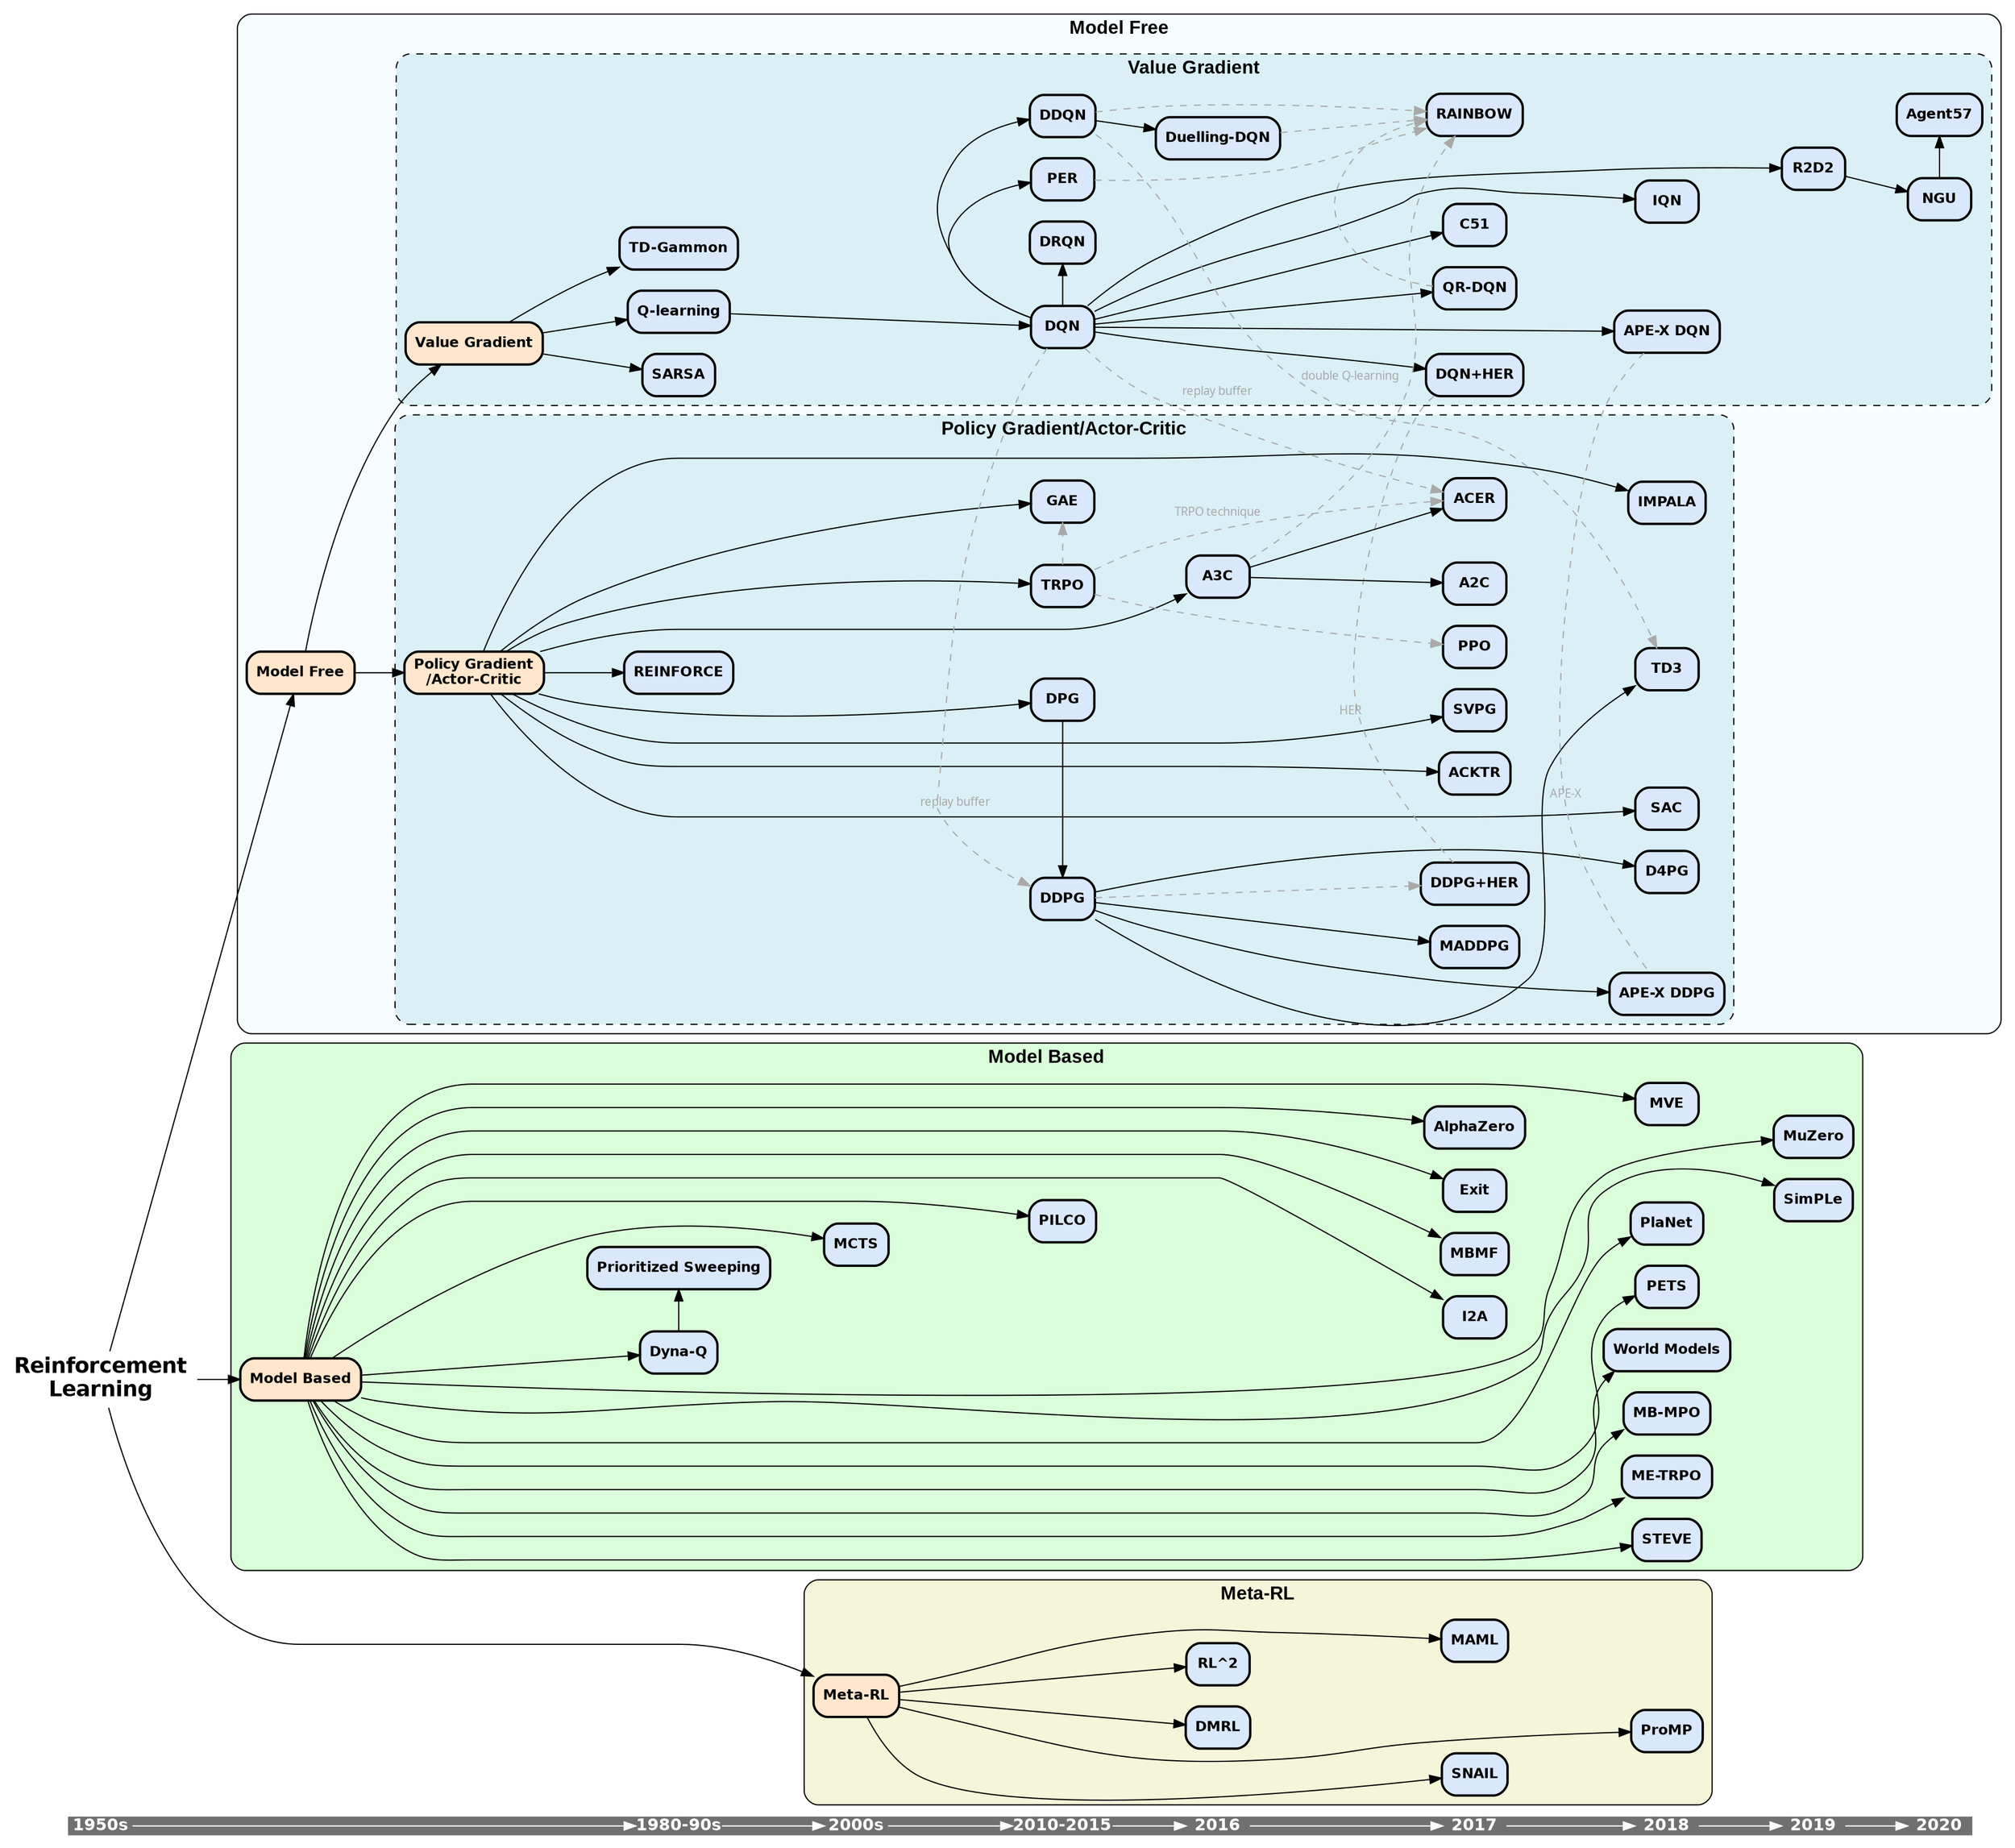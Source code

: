 digraph {
	compound=true
	rankdir=LR
	newrank=true
	subgraph clusterTimeline {
		shape=box
		style="bold,filled"
		fillcolor="#707070"
		color="#707070"
		margin=0
		pad=0
		"1950s" [fontcolor=white fontname="helvetica-bold" fontsize=14 group=timeline height=0.2 margin=0 pad=0 shape=plaintext]
		"1980-90s" [fontcolor=white fontname="helvetica-bold" fontsize=14 group=timeline height=0.2 margin=0 pad=0 shape=plaintext]
		"2000s" [fontcolor=white fontname="helvetica-bold" fontsize=14 group=timeline height=0.2 margin=0 pad=0 shape=plaintext]
		"2010-2015" [fontcolor=white fontname="helvetica-bold" fontsize=14 group=timeline height=0.2 margin=0 pad=0 shape=plaintext]
		2016 [fontcolor=white fontname="helvetica-bold" fontsize=14 group=timeline height=0.2 margin=0 pad=0 shape=plaintext]
		2017 [fontcolor=white fontname="helvetica-bold" fontsize=14 group=timeline height=0.2 margin=0 pad=0 shape=plaintext]
		2018 [fontcolor=white fontname="helvetica-bold" fontsize=14 group=timeline height=0.2 margin=0 pad=0 shape=plaintext]
		2019 [fontcolor=white fontname="helvetica-bold" fontsize=14 group=timeline height=0.2 margin=0 pad=0 shape=plaintext]
		2020 [fontcolor=white fontname="helvetica-bold" fontsize=14 group=timeline height=0.2 margin=0 pad=0 shape=plaintext]
		"1950s" -> "1980-90s" [color=white]
		"1980-90s" -> "2000s" [color=white]
		"2000s" -> "2010-2015" [color=white]
		"2010-2015" -> 2016 [color=white]
		2016 -> 2017 [color=white]
		2017 -> 2018 [color=white]
		2018 -> 2019 [color=white]
		2019 -> 2020 [color=white]
	}
	"Reinforcement\nLearning" [label="Reinforcement\nLearning" URL="https://github.com/bennylp/RL-Taxonomy#ReinforcementLearning" fillcolor="#dae8fc" fontname="helvetica-bold" fontsize=18 shape=plaintext style="" tooltip="Reinforcement learning (RL) is an area of machine learning concerned with how
software agents ought to take actions in an environment in order to maximize
the notion of cumulative reward [from Wikipedia]

"]
	"Model Free" -> "Value Gradient" [fontcolor=black fontname="sans-serif" fontsize=10]
	"Model Free" -> "Policy Gradient\n/Actor-Critic" [fontcolor=black fontname="sans-serif" fontsize=10]
	DQN -> DDPG [label="replay buffer" color=darkgray constraint=false fontcolor=darkgray fontname="sans-serif" fontsize=10 style=dashed]
	DQN -> ACER [label="replay buffer" color=darkgray fontcolor=darkgray fontname="sans-serif" fontsize=10 style=dashed]
	DDQN -> TD3 [label="double Q-learning" color=darkgray fontcolor=darkgray fontname="sans-serif" fontsize=10 style=dashed]
	"DQN+HER" -> "DDPG+HER" [label=HER arrowhead=none color=darkgray constraint=false fontcolor=darkgray fontname="sans-serif" fontsize=10 style=dashed]
	"APE-X DQN" -> "APE-X DDPG" [label="APE-X" arrowhead=none color=darkgray constraint=false fontcolor=darkgray fontname="sans-serif" fontsize=10 style=dashed]
	A3C -> RAINBOW [color=darkgray constraing=false fontcolor=darkgray fontname="sans-serif" fontsize=10 style=dashed]
	subgraph "clusterModel Free" {
		label="Model Free"
		color=black
		fontname="arial black"
		fontsize=16
		fillcolor="#f7fdff" style="rounded,filled"
		"Model Free" [label="Model Free" URL="https://github.com/bennylp/RL-Taxonomy#ModelFree" fillcolor="#ffe6cc" fontname="helvetica-bold" fontsize=12 shape=box style="rounded,bold,filled" tooltip="In model free reinforcement learning, the agent directly tries to predict the
value/policy without having or trying to model the environment

" weight=10]
		subgraph "clusterValue Gradient" {
			label="Value Gradient"
			color=black
			fontname="arial black"
			fontsize=16
			fillcolor="#daf0f6" style="rounded,dashed,filled"
			"Value Gradient" [label="Value Gradient" URL="https://github.com/bennylp/RL-Taxonomy#ValueGradient" fillcolor="#ffe6cc" fontname="helvetica-bold" fontsize=12 shape=box style="rounded,bold,filled" tooltip="The algorithm is learning the value function of each state or state-action.
The policy is implicit, usually by just selecting the best value

"]
			"Value Gradient" -> SARSA [fontcolor=black fontname="sans-serif" fontsize=10 style=solid]
			"Value Gradient" -> "Q-learning" [fontcolor=black fontname="sans-serif" fontsize=10 style=solid]
			"Value Gradient" -> "TD-Gammon" [fontcolor=black fontname="sans-serif" fontsize=10 style=solid]
			SARSA [label=SARSA URL="https://github.com/bennylp/RL-Taxonomy#SARSA" fillcolor="#dae8fc" fontname="helvetica-bold" fontsize=12 shape=box style="rounded,bold,filled" tooltip="SARSA (State-Action-Reward-State-Action) is an on-policy TD control method

(1994)"]
			"Q-learning" [label="Q-learning" URL="https://github.com/bennylp/RL-Taxonomy#Qlearning" fillcolor="#dae8fc" fontname="helvetica-bold" fontsize=12 shape=box style="rounded,bold,filled" tooltip="Q-learning an off-policy TD control method. Unlike SARSA, it doesn't follow
the policy to find the next action but rather chooses most optimal action in a
greedy fashion

(1989)"]
			"Q-learning" -> DQN [fontcolor=black fontname="sans-serif" fontsize=10]
			"TD-Gammon" [label="TD-Gammon" URL="https://github.com/bennylp/RL-Taxonomy#TDGammon" fillcolor="#dae8fc" fontname="helvetica-bold" fontsize=12 shape=box style="rounded,bold,filled" tooltip="TD-Gammon is a model-free reinforcement learning algorithm similar to
Q-learning, and uses a multi-layer perceptron with one hidden layer as the
value function approximator. It learns the game entirely by playing against
itself and achieves superhuman level of play.

(1995)"]
			DQN [label=DQN URL="https://github.com/bennylp/RL-Taxonomy#DQN" fillcolor="#dae8fc" fontname="helvetica-bold" fontsize=12 shape=box style="rounded,bold,filled" tooltip="Deep Q Network (DQN) is Q-Learning with deep neural network as state-action
value estimator and uses a replay buffer to sample experiences from previous
trajectories to make learning more stable.

(2013)"]
			DQN -> DRQN [fontcolor=black fontname="sans-serif" fontsize=10]
			DQN -> DDQN [fontcolor=black fontname="sans-serif" fontsize=10]
			DQN -> PER [fontcolor=black fontname="sans-serif" fontsize=10]
			DQN -> "QR-DQN" [fontcolor=black fontname="sans-serif" fontsize=10]
			DQN -> C51 [fontcolor=black fontname="sans-serif" fontsize=10]
			DQN -> "DQN+HER" [fontcolor=black fontname="sans-serif" fontsize=10]
			DQN -> IQN [fontcolor=black fontname="sans-serif" fontsize=10]
			DQN -> "APE-X DQN" [fontcolor=black fontname="sans-serif" fontsize=10]
			DQN -> R2D2 [fontcolor=black fontname="sans-serif" fontsize=10]
			DRQN [label=DRQN URL="https://github.com/bennylp/RL-Taxonomy#DRQN" fillcolor="#dae8fc" fontname="helvetica-bold" fontsize=12 shape=box style="rounded,bold,filled" tooltip="Deep Recurrent Q-Learning. Adding recurrency to a Deep Q-Network (DQN) by
replacing the first post-convolutional fully-connected layer with a recurrent
LSTM

(2015)"]
			DDQN [label=DDQN URL="https://github.com/bennylp/RL-Taxonomy#DDQN" fillcolor="#dae8fc" fontname="helvetica-bold" fontsize=12 shape=box style="rounded,bold,filled" tooltip="Double DQN adds another neural network, making separate network for policy and
target. The target network is only updated after certain number of
steps/episodes. This makes the learning more stable.

(2015)"]
			DDQN -> "Duelling-DQN" [fontcolor=black fontname="sans-serif" fontsize=10]
			DDQN -> RAINBOW [color=darkgray fontcolor=darkgray fontname="sans-serif" fontsize=10 style=dashed]
			PER [label=PER URL="https://github.com/bennylp/RL-Taxonomy#PER" fillcolor="#dae8fc" fontname="helvetica-bold" fontsize=12 shape=box style="rounded,bold,filled" tooltip="Prioritized Experience Replay (PER) improves data efficiency by replaying
transitions from which there is more to learn more often

(2015)"]
			PER -> RAINBOW [color=darkgray fontcolor=darkgray fontname="sans-serif" fontsize=10 style=dashed]
			"Duelling-DQN" [label="Duelling-DQN" URL="https://github.com/bennylp/RL-Taxonomy#DuellingDQN" fillcolor="#dae8fc" fontname="helvetica-bold" fontsize=12 shape=box style="rounded,bold,filled" tooltip="Duelling DQN represents two separate estimators: one for the state value
function and one for the state-dependent action advantage function. The main
benefit of this factoring is to generalize learning across actions without
imposing any change to the underlying reinforcement learning algorithm.

(2016)"]
			"Duelling-DQN" -> RAINBOW [color=darkgray fontcolor=darkgray fontname="sans-serif" fontsize=10 style=dashed]
			"QR-DQN" [label="QR-DQN" URL="https://github.com/bennylp/RL-Taxonomy#QRDQN" fillcolor="#dae8fc" fontname="helvetica-bold" fontsize=12 shape=box style="rounded,bold,filled" tooltip="Distributional Reinforcement Learning with Quantile Regression (QR-DQN). In
QR-DQN, distribution of values values are used for each state-action pair
instead of a single mean value

(2017)"]
			"QR-DQN" -> RAINBOW [color=darkgray fontcolor=darkgray fontname="sans-serif" fontsize=10 style=dashed]
			C51 [label=C51 URL="https://github.com/bennylp/RL-Taxonomy#C51" fillcolor="#dae8fc" fontname="helvetica-bold" fontsize=12 shape=box style="rounded,bold,filled" tooltip="C51 Algorithm. The core idea of Distributional Bellman is to ask the following
questions. If we can model the Distribution of the total future rewards, why
restrict ourselves to the expected value (i.e. Q function)? There are several
benefits to learning an approximate distribution rather than its approximate
expectation. [source: flyyufelix's blog]

(2017)"]
			RAINBOW [label=RAINBOW URL="https://github.com/bennylp/RL-Taxonomy#RAINBOW" fillcolor="#dae8fc" fontname="helvetica-bold" fontsize=12 shape=box style="rounded,bold,filled" tooltip="Combines six DQN extensions, namely Double Q-Learning, prioritized replay,
dueling networks, multi-step learning, distributional DQN, and noisy DQN into
single model to achieve state of the art performance

(2017)"]
			"DQN+HER" [label="DQN+HER" URL="https://github.com/bennylp/RL-Taxonomy#DQNHER" fillcolor="#dae8fc" fontname="helvetica-bold" fontsize=12 shape=box style="rounded,bold,filled" tooltip="DQN with Hindsight Experience Replay (HER)

(2017)"]
			IQN [label=IQN URL="https://github.com/bennylp/RL-Taxonomy#IQN" fillcolor="#dae8fc" fontname="helvetica-bold" fontsize=12 shape=box style="rounded,bold,filled" tooltip="Implicit Quantile Networks (IQN). From the abstract: In this work, we build on
recent advances in distributional reinforcement learning to give a generally
applicable, flexible, and state-of-the-art distributional variant of DQN. We
achieve this by using quantile regression to approximate the full quantile
function for the state-action return distribution. By reparameterizing a
distribution over the sample space, this yields an implicitly defined return
distribution and gives rise to a large class of risk-sensitive policies. We
demonstrate improved performance on the 57 Atari 2600 games in the ALE, and
use our algorithm's implicitly defined distributions to study the effects of
risk-sensitive policies in Atari games.

(2018)"]
			"APE-X DQN" [label="APE-X DQN" URL="https://github.com/bennylp/RL-Taxonomy#APEXDQN" fillcolor="#dae8fc" fontname="helvetica-bold" fontsize=12 shape=box style="rounded,bold,filled" tooltip="DQN with Distributed Prioritized Experience Replay

(2018)"]
			R2D2 [label=R2D2 URL="https://github.com/bennylp/RL-Taxonomy#R2D2" fillcolor="#dae8fc" fontname="helvetica-bold" fontsize=12 shape=box style="rounded,bold,filled" tooltip="Recurrent Replay Distributed DQN (R2D2). (from the abstract) Building on the
recent successes of distributed training of RL agents, in this paper we
investigate the training of RNN-based RL agents from distributed prioritized
experience replay. We study the effects of parameter lag resulting in
representational drift and recurrent state staleness and empirically derive an
improved training strategy. Using a single network architecture and fixed set
of hyper-parameters, the resulting agent, Recurrent Replay Distributed DQN,
quadruples the previous state of the art on Atari-57, and matches the state of
the art on DMLab-30. It is the first agent to exceed human-level performance
in 52 of the 57 Atari games.

(2019)"]
			R2D2 -> NGU [fontcolor=black fontname="sans-serif" fontsize=10]
			NGU [label=NGU URL="https://github.com/bennylp/RL-Taxonomy#NGU" fillcolor="#dae8fc" fontname="helvetica-bold" fontsize=12 shape=box style="rounded,bold,filled" tooltip="Never Give Up (NGU). (from the abstract) We propose a reinforcement learning
agent to solve hard exploration games by learning a range of directed
exploratory policies. We construct an episodic memory-based intrinsic reward
using k-nearest neighbors over the agent's recent experience to train the
directed exploratory policies, thereby encouraging the agent to repeatedly
revisit all states in its environment. A self-supervised inverse dynamics
model is used to train the embeddings of the nearest neighbour lookup, biasing
the novelty signal towards what the agent can control. We employ the framework
of Universal Value Function Approximators (UVFA) to simultaneously learn many
directed exploration policies with the same neural network, with different
trade-offs between exploration and exploitation. By using the same neural
network for different degrees of exploration/exploitation, transfer is
demonstrated from predominantly exploratory policies yielding effective
exploitative policies. The proposed method can be incorporated to run with
modern distributed RL agents that collect large amounts of experience from
many actors running in parallel on separate environment instances. Our method
doubles the performance of the base agent in all hard exploration in the
Atari-57 suite while maintaining a very high score across the remaining games,
obtaining a median human normalised score of 1344.0%. Notably, the proposed
method is the first algorithm to achieve non-zero rewards (with a mean score
of 8,400) in the game of Pitfall! without using demonstrations or hand-crafted
features.

(2020)"]
			NGU -> Agent57 [fontcolor=black fontname="sans-serif" fontsize=10]
			Agent57 [label=Agent57 URL="https://github.com/bennylp/RL-Taxonomy#Agent57" fillcolor="#dae8fc" fontname="helvetica-bold" fontsize=12 shape=box style="rounded,bold,filled" tooltip="(from the abstract) Atari games have been a long-standing benchmark in the
reinforcement learning (RL) community for the past decade. This benchmark was
proposed to test general competency of RL algorithms. Previous work has
achieved good average performance by doing outstandingly well on many games of
the set, but very poorly in several of the most challenging games. We propose
Agent57, the first deep RL agent that outperforms the standard human benchmark
on all 57 Atari games. To achieve this result, we train a neural network which
parameterizes a family of policies ranging from very exploratory to purely
exploitative. We propose an adaptive mechanism to choose which policy to
prioritize throughout the training process. Additionally, we utilize a novel
parameterization of the architecture that allows for more consistent and
stable learning.

(2020)"]
		}
		subgraph "clusterPolicy Gradient/Actor-Critic" {
			label="Policy Gradient/Actor-Critic"
			color=black
			fontname="arial black"
			fontsize=16
			fillcolor="#daf0f6" style="rounded,dashed,filled"
			"Policy Gradient\n/Actor-Critic" [label="Policy Gradient\n/Actor-Critic" URL="https://github.com/bennylp/RL-Taxonomy#PolicyGradientActorCritic" fillcolor="#ffe6cc" fontname="helvetica-bold" fontsize=12 shape=box style="rounded,bold,filled" tooltip="The algorithm works directly to optimize the policy, with or without value
function. If the value function is learned in addition to the policy, we would
get Actor-Critic algorithm. Most policy gradient algorithms are Actor-Critic.
The Critic updates value function parameters w and depending on the algorithm
it could be action-value Q(a|s;w) or state-value V(s;w). The Actor updates
policy parameters θ, in the direction suggested by the critic, π(a|s;θ). [from
Lilian Weng' blog]

"]
			"Policy Gradient\n/Actor-Critic" -> REINFORCE [fontcolor=black fontname="sans-serif" fontsize=10 style=solid]
			"Policy Gradient\n/Actor-Critic" -> DPG [fontcolor=black fontname="sans-serif" fontsize=10 style=solid]
			"Policy Gradient\n/Actor-Critic" -> TRPO [fontcolor=black fontname="sans-serif" fontsize=10 style=solid]
			"Policy Gradient\n/Actor-Critic" -> GAE [fontcolor=black fontname="sans-serif" fontsize=10 style=solid]
			"Policy Gradient\n/Actor-Critic" -> A3C [fontcolor=black fontname="sans-serif" fontsize=10 style=solid]
			"Policy Gradient\n/Actor-Critic" -> ACKTR [fontcolor=black fontname="sans-serif" fontsize=10 style=solid]
			"Policy Gradient\n/Actor-Critic" -> SVPG [fontcolor=black fontname="sans-serif" fontsize=10 style=solid]
			"Policy Gradient\n/Actor-Critic" -> SAC [fontcolor=black fontname="sans-serif" fontsize=10 style=solid]
			"Policy Gradient\n/Actor-Critic" -> IMPALA [fontcolor=black fontname="sans-serif" fontsize=10 style=solid]
			REINFORCE [label=REINFORCE URL="https://github.com/bennylp/RL-Taxonomy#REINFORCE" fillcolor="#dae8fc" fontname="helvetica-bold" fontsize=12 shape=box style="rounded,bold,filled" tooltip="REINFORCE (Monte-Carlo policy gradient) is a pure policy gradient algorithm
that works without a value function. The agent collects a trajectory of one
episode using its current policy, and uses the returns to update the policy
parameter

(1992)"]
			DPG [label=DPG URL="https://github.com/bennylp/RL-Taxonomy#DPG" fillcolor="#dae8fc" fontname="helvetica-bold" fontsize=12 shape=box style="rounded,bold,filled" tooltip="Deterministic Policy Gradient. Abstract: In this paper we consider
deterministic policy gradient algorithms for reinforcement learning with
continuous actions. The deterministic policy gradient has a particularly
appealing form: it is the expected gradient of the action-value function. This
simple form means that the deterministic policy gradient can be estimated much
more efficiently than the usual stochastic policy gradient. To ensure adequate
exploration, we introduce an off-policy actor-critic algorithm that learns a
deterministic target policy from an exploratory behaviour policy. We
demonstrate that deterministic policy gradient algorithms can significantly
outperform their stochastic counterparts in high-dimensional action spaces.

(2014)"]
			DPG -> DDPG [fontcolor=black fontname="sans-serif" fontsize=10]
			DDPG [label=DDPG URL="https://github.com/bennylp/RL-Taxonomy#DDPG" fillcolor="#dae8fc" fontname="helvetica-bold" fontsize=12 shape=box style="rounded,bold,filled" tooltip="Deep Deterministic Policy Gradient (DDPG).

(2015)"]
			DDPG -> "DDPG+HER" [color=darkgray fontcolor=darkgray fontname="sans-serif" fontsize=10 style=dashed]
			DDPG -> MADDPG [fontcolor=black fontname="sans-serif" fontsize=10]
			DDPG -> D4PG [fontcolor=black fontname="sans-serif" fontsize=10]
			DDPG -> "APE-X DDPG" [fontcolor=black fontname="sans-serif" fontsize=10]
			DDPG -> TD3 [fontcolor=black fontname="sans-serif" fontsize=10]
			TRPO [label=TRPO URL="https://github.com/bennylp/RL-Taxonomy#TRPO" fillcolor="#dae8fc" fontname="helvetica-bold" fontsize=12 shape=box style="rounded,bold,filled" tooltip="Trust Region Policy Optimization (TRPO) improves training stability by
enforcing a KL divergence constraint to avoid parameter updates that change
the policy too much at one step.

(2015)"]
			TRPO -> GAE [color=darkgray fontcolor=darkgray fontname="sans-serif" fontsize=10 style=dashed]
			TRPO -> ACER [label="TRPO technique" color=darkgray fontcolor=darkgray fontname="sans-serif" fontsize=10 style=dashed]
			TRPO -> PPO [color=darkgray fontcolor=darkgray fontname="sans-serif" fontsize=10 style=dashed]
			GAE [label=GAE URL="https://github.com/bennylp/RL-Taxonomy#GAE" fillcolor="#dae8fc" fontname="helvetica-bold" fontsize=12 shape=box style="rounded,bold,filled" tooltip="Generalized Advantage Estimation

(2015)"]
			A3C [label=A3C URL="https://github.com/bennylp/RL-Taxonomy#A3C" fillcolor="#dae8fc" fontname="helvetica-bold" fontsize=12 shape=box style="rounded,bold,filled" tooltip="Asynchronous Advantage Actor-Critic (A3C) is a classic policy gradient method
with the special focus on parallel training. In A3C, the critics learn the
state-value function, V(s;w), while multiple actors are trained in parallel
and get synced with global parameters from time to time. Hence, A3C is good
for parallel training by default, i.e. on one machine with multi-core CPU.
[from Lilian Weng' blog]

(2016)"]
			A3C -> A2C [fontcolor=black fontname="sans-serif" fontsize=10]
			A3C -> ACER [fontcolor=black fontname="sans-serif" fontsize=10]
			"DDPG+HER" [label="DDPG+HER" URL="https://github.com/bennylp/RL-Taxonomy#DDPGHER" fillcolor="#dae8fc" fontname="helvetica-bold" fontsize=12 shape=box style="rounded,bold,filled" tooltip="Hindsight Experience Replay (HER)

(2017)"]
			MADDPG [label=MADDPG URL="https://github.com/bennylp/RL-Taxonomy#MADDPG" fillcolor="#dae8fc" fontname="helvetica-bold" fontsize=12 shape=box style="rounded,bold,filled" tooltip="Multi-agent DDPG (MADDPG) extends DDPG to an environment where multiple agents
are coordinating to complete tasks with only local information. In the
viewpoint of one agent, the environment is non-stationary as policies of other
agents are quickly upgraded and remain unknown. MADDPG is an actor-critic
model redesigned particularly for handling such a changing environment and
interactions between agents (from Lilian Weng's blog)

(2017)"]
			A2C [label=A2C URL="https://github.com/bennylp/RL-Taxonomy#A2C" fillcolor="#dae8fc" fontname="helvetica-bold" fontsize=12 shape=box style="rounded,bold,filled" tooltip="A2C is a synchronous, deterministic variant of Asynchronous Advantage Actor
Critic (A3C). It uses multiple workers to avoid the use of a replay buffer.

(2017)"]
			A2C -> ACER [fontcolor=black fontname="sans-serif" fontsize=10 style=invis]
			A2C -> ACKTR [fontcolor=black fontname="sans-serif" fontsize=10 style=invis]
			A2C -> SVPG [fontcolor=black fontname="sans-serif" fontsize=10 style=invis]
			A2C -> IMPALA [fontcolor=black fontname="sans-serif" fontsize=10 style=invis]
			ACER [label=ACER URL="https://github.com/bennylp/RL-Taxonomy#ACER" fillcolor="#dae8fc" fontname="helvetica-bold" fontsize=12 shape=box style="rounded,bold,filled" tooltip="Actor-Critic with Experience Replay (ACER) combines several ideas of previous
algorithms: it uses multiple workers (as A2C), implements a replay buffer (as
in DQN), uses Retrace for Q-value estimation, importance sampling and a trust
region. ACER is A3C's off-policy counterpart. ACER proposes several designs to
overcome the major obstacle to making A3C off policy, that is how to control
the stability of the off-policy estimator. (source: Lilian Weng's blog)

(2017)"]
			ACKTR [label=ACKTR URL="https://github.com/bennylp/RL-Taxonomy#ACKTR" fillcolor="#dae8fc" fontname="helvetica-bold" fontsize=12 shape=box style="rounded,bold,filled" tooltip="Actor Critic using Kronecker-Factored Trust Region (ACKTR) is applying trust
region optimization to deep reinforcement learning using a recently proposed
Kronecker-factored approximation to the curvature.

(2017)"]
			PPO [label=PPO URL="https://github.com/bennylp/RL-Taxonomy#PPO" fillcolor="#dae8fc" fontname="helvetica-bold" fontsize=12 shape=box style="rounded,bold,filled" tooltip="Proximal Policy Optimization (PPO) is similar to TRPO but uses simpler
mechanism while retaining similar performance.

(2017)"]
			PPO -> SAC [fontcolor=black fontname="sans-serif" fontsize=10 style=invis]
			SVPG [label=SVPG URL="https://github.com/bennylp/RL-Taxonomy#SVPG" fillcolor="#dae8fc" fontname="helvetica-bold" fontsize=12 shape=box style="rounded,bold,filled" tooltip="Stein Variational Policy Gradient (SVPG)

(2017)"]
			D4PG [label=D4PG URL="https://github.com/bennylp/RL-Taxonomy#D4PG" fillcolor="#dae8fc" fontname="helvetica-bold" fontsize=12 shape=box style="rounded,bold,filled" tooltip="Distributed Distributional Deep Deterministic Policy Gradient (D4PG) adopts
the very successful distributional perspective on reinforcement learning and
adapts it to the continuous control setting. It combines this within a
distributed framework. It also combines this technique with a number of
additional, simple improvements such as the use of N-step returns and
prioritized experience replay [from the paper's abstract]

(2018)"]
			"APE-X DDPG" [label="APE-X DDPG" URL="https://github.com/bennylp/RL-Taxonomy#APEXDDPG" fillcolor="#dae8fc" fontname="helvetica-bold" fontsize=12 shape=box style="rounded,bold,filled" tooltip="DDPG with Distributed Prioritized Experience Replay

(2018)"]
			SAC [label=SAC URL="https://github.com/bennylp/RL-Taxonomy#SAC" fillcolor="#dae8fc" fontname="helvetica-bold" fontsize=12 shape=box style="rounded,bold,filled" tooltip="Soft Actor Critic (SAC) is an algorithm that optimizes a stochastic policy in
an off-policy way, forming a bridge between stochastic policy optimization and
DDPG-style approaches.

(2018)"]
			TD3 [label=TD3 URL="https://github.com/bennylp/RL-Taxonomy#TD3" fillcolor="#dae8fc" fontname="helvetica-bold" fontsize=12 shape=box style="rounded,bold,filled" tooltip="Twin Delayed DDPG (TD3). TD3 addresses function approximation error in DDPG by
introducing twin Q-value approximation network and less frequent updates

(2018)"]
			IMPALA [label=IMPALA URL="https://github.com/bennylp/RL-Taxonomy#IMPALA" fillcolor="#dae8fc" fontname="helvetica-bold" fontsize=12 shape=box style="rounded,bold,filled" tooltip="Importance Weighted Actor-Learner Architecture (IMPALA)

(2018)"]
		}
	}
	subgraph "clusterModel Based" {
		label="Model Based"
		color=black
		fontname="arial black"
		fontsize=16
		fillcolor="#dafdda" style="rounded,filled"
		"Model Based" [label="Model Based" URL="https://github.com/bennylp/RL-Taxonomy#ModelBased" fillcolor="#ffe6cc" fontname="helvetica-bold" fontsize=12 shape=box style="rounded,bold,filled" tooltip="In model-based reinforcement learning, the agent uses the experience to try to
model the environment, and then uses the model to predict the value/policy

"]
		"Model Based" -> "Dyna-Q" [fontcolor=black fontname="sans-serif" fontsize=10 style=solid]
		"Model Based" -> MCTS [fontcolor=black fontname="sans-serif" fontsize=10 style=solid]
		"Model Based" -> PILCO [fontcolor=black fontname="sans-serif" fontsize=10 style=solid]
		"Model Based" -> I2A [fontcolor=black fontname="sans-serif" fontsize=10 style=solid]
		"Model Based" -> MBMF [fontcolor=black fontname="sans-serif" fontsize=10 style=solid]
		"Model Based" -> Exit [fontcolor=black fontname="sans-serif" fontsize=10 style=solid]
		"Model Based" -> AlphaZero [fontcolor=black fontname="sans-serif" fontsize=10 style=solid]
		"Model Based" -> MVE [fontcolor=black fontname="sans-serif" fontsize=10 style=solid]
		"Model Based" -> STEVE [fontcolor=black fontname="sans-serif" fontsize=10 style=solid]
		"Model Based" -> "ME-TRPO" [fontcolor=black fontname="sans-serif" fontsize=10 style=solid]
		"Model Based" -> "MB-MPO" [fontcolor=black fontname="sans-serif" fontsize=10 style=solid]
		"Model Based" -> "World Models" [fontcolor=black fontname="sans-serif" fontsize=10 style=solid]
		"Model Based" -> PETS [fontcolor=black fontname="sans-serif" fontsize=10 style=solid]
		"Model Based" -> PlaNet [fontcolor=black fontname="sans-serif" fontsize=10 style=solid]
		"Model Based" -> SimPLe [fontcolor=black fontname="sans-serif" fontsize=10 style=solid]
		"Model Based" -> MuZero [fontcolor=black fontname="sans-serif" fontsize=10 style=solid]
		"Dyna-Q" [label="Dyna-Q" URL="https://github.com/bennylp/RL-Taxonomy#DynaQ" fillcolor="#dae8fc" fontname="helvetica-bold" fontsize=12 shape=box style="rounded,bold,filled" tooltip="Dyna-Q uses the experience drawn from real interaction with the environment to
improve the value function/policy (called direct RL, using Q-learning) and the
model of the environment (called model learning). The model is then used to
create experiences (called planning) to improve the value function/policy.

(1990)"]
		"Dyna-Q" -> "Prioritized Sweeping" [fontcolor=black fontname="sans-serif" fontsize=10 style=solid]
		"Prioritized Sweeping" [label="Prioritized Sweeping" URL="https://github.com/bennylp/RL-Taxonomy#PrioritizedSweeping" fillcolor="#dae8fc" fontname="helvetica-bold" fontsize=12 shape=box style="rounded,bold,filled" tooltip="Prioritized Sweeping/Queue-Dyna is similar to Dyna, and it improves Dyna by
updating value based on priority rather than randomly. Values are also
associated with state rather than state-action.

(1993)"]
		MCTS [label=MCTS URL="https://github.com/bennylp/RL-Taxonomy#MCTS" fillcolor="#dae8fc" fontname="helvetica-bold" fontsize=12 shape=box style="rounded,bold,filled" tooltip="Monte Carlo Tree Search (MCTS) selects the next action by performing rollout
algorithm, which estimates action values for a given policy by averaging the
returns of many simulated trajectories that start with each possible action
and then follow the given policy. Unlike Monte Carlo control, the goal of a
rollout algorithm is not to estimate a complete optimal action-value function,
q-star, or a complete action-value function,q-pi, for a given policy pi.
Instead, they produce Monte Carlo estimates of action values only for each
current state, and once an action is selected, this estimation will be
discarded and fresh calculation will be performed on the next state. MCTS
enchances this rollout algorithm by the addition of a means for accumulating
value estimates obtained from the Monte Carlo simulations in order to
successively direct simulations toward more highly-rewarding trajectories.

(2006)"]
		PILCO [label=PILCO URL="https://github.com/bennylp/RL-Taxonomy#PILCO" fillcolor="#dae8fc" fontname="helvetica-bold" fontsize=12 shape=box style="rounded,bold,filled" tooltip="(from the abstract) In this paper, we introduce PILCO, a practical, data-
efficient model-based policy search method. PILCO reduces model bias, one of
the key problems of model-based reinforcement learning, in a principled way.
By learning a probabilistic dynamics model and explicitly incorporating model
uncertainty into long-term planning, PILCO can cope with very little data and
facilitates learning froms cratch in only a few trials. Policy evaluationis
performed in closed form using state-of-the-art approximate inference.
Furthermore, policy gradients are computed analytically for policy
improvement. We report unprecedented learning efficiency on challenging and
high-dimensional control tasks.

(2011)"]
		I2A [label=I2A URL="https://github.com/bennylp/RL-Taxonomy#I2A" fillcolor="#dae8fc" fontname="helvetica-bold" fontsize=12 shape=box style="rounded,bold,filled" tooltip="(from the abstract) We introduce Imagination-Augmented Agents (I2As), a novel
architecture for deep reinforcement learning combining model-free and model-
based aspects. In contrast to most existing model-based reinforcement learning
and planning methods, which prescribe how a model should be used to arrive at
a policy, I2As learn to interpret predictions from a learned environment model
to construct implicit plans in arbitrary ways, by using the predictions as
additional context in deep policy networks. I2As show improved data
efficiency, performance, and robustness to model misspecification compared to
several baselines.

(2017)"]
		MBMF [label=MBMF URL="https://github.com/bennylp/RL-Taxonomy#MBMF" fillcolor="#dae8fc" fontname="helvetica-bold" fontsize=12 shape=box style="rounded,bold,filled" tooltip="(from the abstract) Neural Network Dynamics for Model-Based Deep Reinforcement
Learning with Model-Free Fine-Tuning. We demonstrate that medium-sized neural
network models can in fact be combined with model predictive control (MPC) to
achieve excellent sample complexity in a model-based reinforcement learning
algorithm, producing stable and plausible gaits to accomplish various complex
locomotion tasks. We also propose using deep neural network dynamics models to
initialize a model-free learner, in order to combine the sample efficiency of
model-based approaches with the high task-specific performance of model-free
methods. We empirically demonstrate on MuJoCo locomotion tasks that our pure
model-based approach trained on just random action data can follow arbitrary
trajectories with excellent sample efficiency, and that our hybrid algorithm
can accelerate model-free learning on high-speed benchmark tasks, achieving
sample efficiency gains of 3-5x on swimmer, cheetah, hopper, and ant agents.

(2017)"]
		Exit [label=Exit URL="https://github.com/bennylp/RL-Taxonomy#Exit" fillcolor="#dae8fc" fontname="helvetica-bold" fontsize=12 shape=box style="rounded,bold,filled" tooltip="Expert Iteration (ExIt) is a novel reinforcement learning algorithm which
decomposes the problem into separate planning and generalisation tasks.
Planning new policies is performed by tree search, while a deep neural network
generalises those plans. Subsequently, tree search is improved by using the
neural network policy to guide search, increasing the strength of new plans.
In contrast, standard deep Reinforcement Learning algorithms rely on a neural
network not only to generalise plans, but to discover them too. We show that
ExIt outperforms REINFORCE for training a neural network to play the board
game Hex, and our final tree search agent, trained tabula rasa, defeats MoHex
1.0, the most recent Olympiad Champion player to be publicly released. (from
the abstract)

(2017)"]
		AlphaZero [label=AlphaZero URL="https://github.com/bennylp/RL-Taxonomy#AlphaZero" fillcolor="#dae8fc" fontname="helvetica-bold" fontsize=12 shape=box style="rounded,bold,filled" tooltip="AlphaZero generalises tabula rasa reinforcement learning from games of self-
play approach. Starting from random play, and given no domain knowledge except
the game rules, AlphaZero achieved within 24 hours a superhuman level of play
in the games of chess and shogi (Japanese chess) as well as Go, and
convincingly defeated a world-champion program in each case. (from the
abstract)

(2017)"]
		MVE [label=MVE URL="https://github.com/bennylp/RL-Taxonomy#MVE" fillcolor="#dae8fc" fontname="helvetica-bold" fontsize=12 shape=box style="rounded,bold,filled" tooltip="(from the abstract) Recent model-free reinforcement learning algorithms have
proposed incorporating learned dynamics models as a source of additional data
with the intention of reducing sample complexity. Such methods hold the
promise of incorporating imagined data coupled with a notion of model
uncertainty to accelerate the learning of continuous control tasks.
Unfortunately, they rely on heuristics that limit usage of the dynamics model.
We present model-based value expansion, which controls for uncertainty in the
model by only allowing imagination to fixed depth. By enabling wider use of
learned dynamics models within a model-free reinforcement learning algorithm,
we improve value estimation, which, in turn, reduces the sample complexity of
learning.

(2018)"]
		STEVE [label=STEVE URL="https://github.com/bennylp/RL-Taxonomy#STEVE" fillcolor="#dae8fc" fontname="helvetica-bold" fontsize=12 shape=box style="rounded,bold,filled" tooltip="(from the abstract) Integrating model-free and model-based approaches in
reinforcement learning has the potential to achieve the high performance of
model-free algorithms with low sample complexity. However, this is difficult
because an imperfect dynamics model can degrade the performance of the
learning algorithm, and in sufficiently complex environments, the dynamics
model will almost always be imperfect. As a result, a key challenge is to
combine model-based approaches with model-free learning in such a way that
errors in the model do not degrade performance. We propose stochastic ensemble
value expansion (STEVE), a novel model-based technique that addresses this
issue. By dynamically interpolating between model rollouts of various horizon
lengths for each individual example, STEVE ensures that the model is only
utilized when doing so does not introduce significant errors. Our approach
outperforms model-free baselines on challenging continuous control benchmarks
with an order-of-magnitude increase in sample efficiency, and in contrast to
previous model-based approaches, performance does not degrade in complex
environments.

(2018)"]
		"ME-TRPO" [label="ME-TRPO" URL="https://github.com/bennylp/RL-Taxonomy#METRPO" fillcolor="#dae8fc" fontname="helvetica-bold" fontsize=12 shape=box style="rounded,bold,filled" tooltip="(from the abstract) Model-free reinforcement learning (RL) methods are
succeeding in a growing number of tasks, aided by recent advances in deep
learning. However, they tend to suffer from high sample complexity, which
hinders their use in real-world domains. Alternatively, model-based
reinforcement learning promises to reduce sample complexity, but tends to
require careful tuning and to date have succeeded mainly in restrictive
domains where simple models are sufficient for learning. In this paper, we
analyze the behavior of vanilla model-based reinforcement learning methods
when deep neural networks are used to learn both the model and the policy, and
show that the learned policy tends to exploit regions where insufficient data
is available for the model to be learned, causing instability in training. To
overcome this issue, we propose to use an ensemble of models to maintain the
model uncertainty and regularize the learning process. We further show that
the use of likelihood ratio derivatives yields much more stable learning than
backpropagation through time. Altogether, our approach Model-Ensemble Trust-
Region Policy Optimization (ME-TRPO) significantly reduces the sample
complexity compared to model-free deep RL methods on challenging continuous
control benchmark tasks.

(2018)"]
		"MB-MPO" [label="MB-MPO" URL="https://github.com/bennylp/RL-Taxonomy#MBMPO" fillcolor="#dae8fc" fontname="helvetica-bold" fontsize=12 shape=box style="rounded,bold,filled" tooltip="(from the abstract) Model-based reinforcement learning approaches carry the
promise of being data efficient. However, due to challenges in learning
dynamics models that sufficiently match the real-world dynamics, they struggle
to achieve the same asymptotic performance as model-free methods. We propose
Model-Based Meta-Policy-Optimization (MB-MPO), an approach that foregoes the
strong reliance on accurate learned dynamics models. Using an ensemble of
learned dynamic models, MB-MPO meta-learns a policy that can quickly adapt to
any model in the ensemble with one policy gradient step. This steers the meta-
policy towards internalizing consistent dynamics predictions among the
ensemble while shifting the burden of behaving optimally w.r.t. the model
discrepancies towards the adaptation step. Our experiments show that MB-MPO is
more robust to model imperfections than previous model-based approaches.
Finally, we demonstrate that our approach is able to match the asymptotic
performance of model-free methods while requiring significantly less
experience.

(2018)"]
		"World Models" [label="World Models" URL="https://github.com/bennylp/RL-Taxonomy#WorldModels" fillcolor="#dae8fc" fontname="helvetica-bold" fontsize=12 shape=box style="rounded,bold,filled" tooltip="(from the abstract) A generative recurrent neural network is quickly trained
in an unsupervised manner to model popular reinforcement learning environments
through compressed spatio-temporal representations. The world model's
extracted features are fed into compact and simple policies trained by
evolution, achieving state of the art results in various environments. We also
train our agent entirely inside of an environment generated by its own
internal world model, and transfer this policy back into the actual
environment.

(2018)"]
		PETS [label=PETS URL="https://github.com/bennylp/RL-Taxonomy#PETS" fillcolor="#dae8fc" fontname="helvetica-bold" fontsize=12 shape=box style="rounded,bold,filled" tooltip="(from the abstract) Model-based reinforcement learning (RL) algorithms can
attain excellent sample efficiency, but often lag behind the best model-free
algorithms in terms of asymptotic performance. This is especially true with
high-capacity parametric function approximators, such as deep networks. In
this paper, we study how to bridge this gap, by employing uncertainty-aware
dynamics models. We propose a new algorithm called probabilistic ensembles
with trajectory sampling (PETS) that combines uncertainty-aware deep network
dynamics models with sampling-based uncertainty propagation. Our comparison to
state-of-the-art model-based and model-free deep RL algorithms shows that our
approach matches the asymptotic performance of model-free algorithms on
several challenging benchmark tasks, while requiring significantly fewer
samples (e.g., 8 and 125 times fewer samples than Soft Actor Critic and
Proximal Policy Optimization respectively on the half-cheetah task).

(2018)"]
		PlaNet [label=PlaNet URL="https://github.com/bennylp/RL-Taxonomy#PlaNet" fillcolor="#dae8fc" fontname="helvetica-bold" fontsize=12 shape=box style="rounded,bold,filled" tooltip="(from the abstract) We propose the Deep Planning Network (PlaNet), a purely
model-based agent that learns the environment dynamics from images and chooses
actions through fast online planning in latent space. To achieve high
performance, the dynamics model must accurately predict the rewards ahead for
multiple time steps. We approach this using a latent dynamics model with both
deterministic and stochastic transition components. Moreover, we propose a
multi-step variational inference objective that we name latent overshooting.
Using only pixel observations, our agent solves continuous control tasks with
contact dynamics, partial observability, and sparse rewards, which exceed the
difficulty of tasks that were previously solved by planning with learned
models. PlaNet uses substantially fewer episodes and reaches final performance
close to and sometimes higher than strong model-free algorithms.

(2018)"]
		SimPLe [label=SimPLe URL="https://github.com/bennylp/RL-Taxonomy#SimPLe" fillcolor="#dae8fc" fontname="helvetica-bold" fontsize=12 shape=box style="rounded,bold,filled" tooltip="Simulated Policy Learning (SimPLe) is a complete model-based deep RL algorithm
based on video prediction models and present a comparison of several model
architectures, including a novel architecture that yields the best results in
our setting. Our experiments evaluate SimPLe on a range of Atari games in low
data regime of 100k interactions between the agent and the environment, which
corresponds to two hours of real-time play. In most games SimPLe outperforms
state-of-the-art model-free algorithms, in some games by over an order of
magnitude. (from the abstract)

(2019)"]
		MuZero [label=MuZero URL="https://github.com/bennylp/RL-Taxonomy#MuZero" fillcolor="#dae8fc" fontname="helvetica-bold" fontsize=12 shape=box style="rounded,bold,filled" tooltip="(from the abstract) Constructing agents with planning capabilities has long
been one of the main challenges in the pursuit of artificial intelligence.
Tree-based planning methods have enjoyed huge success in challenging domains,
such as chess and Go, where a perfect simulator is available. However, in
real-world problems the dynamics governing the environment are often complex
and unknown. In this work we present the MuZero algorithm which, by combining
a tree-based search with a learned model, achieves superhuman performance in a
range of challenging and visually complex domains, without any knowledge of
their underlying dynamics. MuZero learns a model that, when applied
iteratively, predicts the quantities most directly relevant to planning: the
reward, the action-selection policy, and the value function. When evaluated on
57 different Atari games - the canonical video game environment for testing AI
techniques, in which model-based planning approaches have historically
struggled - our new algorithm achieved a new state of the art. When evaluated
on Go, chess and shogi, without any knowledge of the game rules, MuZero
matched the superhuman performance of the AlphaZero algorithm that was
supplied with the game rules.

(2019)"]
	}
	subgraph "clusterMeta-RL" {
		label="Meta-RL"
		color=black
		fontname="arial black"
		fontsize=16
		fillcolor="#f5f5da" style="rounded,filled"
		"Meta-RL" [label="Meta-RL" URL="https://github.com/bennylp/RL-Taxonomy#MetaRL" fillcolor="#ffe6cc" fontname="helvetica-bold" fontsize=12 shape=box style="rounded,bold,filled" tooltip="In meta reinforcement learning, the agent is trained over distribution of
tasks, and with the knowledge it tries to solve new unseen but related task.

(2001)"]
		"Meta-RL" -> DMRL [fontcolor=black fontname="sans-serif" fontsize=10 style=solid]
		"Meta-RL" -> "RL^2" [fontcolor=black fontname="sans-serif" fontsize=10 style=solid]
		"Meta-RL" -> MAML [fontcolor=black fontname="sans-serif" fontsize=10 style=solid]
		"Meta-RL" -> SNAIL [fontcolor=black fontname="sans-serif" fontsize=10 style=solid]
		"Meta-RL" -> ProMP [fontcolor=black fontname="sans-serif" fontsize=10 style=solid]
		DMRL [label=DMRL URL="https://github.com/bennylp/RL-Taxonomy#DMRL" fillcolor="#dae8fc" fontname="helvetica-bold" fontsize=12 shape=box style="rounded,bold,filled" tooltip="Deep Meta RL. (from the abstract) In recent years deep reinforcement learning
(RL) systems have attained superhuman performance in a number of challenging
task domains. However, a major limitation of such applications is their demand
for massive amounts of training data. A critical present objective is thus to
develop deep RL methods that can adapt rapidly to new tasks. In the present
work we introduce a novel approach to this challenge, which we refer to as
deep meta-reinforcement learning. Previous work has shown that recurrent
networks can support meta-learning in a fully supervised context. We extend
this approach to the RL setting. What emerges is a system that is trained
using one RL algorithm, but whose recurrent dynamics implement a second, quite
separate RL procedure. This second, learned RL algorithm can differ from the
original one in arbitrary ways. Importantly, because it is learned, it is
configured to exploit structure in the training domain. We unpack these points
in a series of seven proof-of-concept experiments, each of which examines a
key aspect of deep meta-RL. We consider prospects for extending and scaling up
the approach, and also point out some potentially important implications for
neuroscience.

(2016)"]
		"RL^2" [label="RL^2" URL="https://github.com/bennylp/RL-Taxonomy#RL2" fillcolor="#dae8fc" fontname="helvetica-bold" fontsize=12 shape=box style="rounded,bold,filled" tooltip="(from the abstract) Deep reinforcement learning (deep RL) has been successful
in learning sophisticated behaviors automatically; however, the learning
process requires a huge number of trials. In contrast, animals can learn new
tasks in just a few trials, benefiting from their prior knowledge about the
world. This paper seeks to bridge this gap. Rather than designing a \"fast\"
reinforcement learning algorithm, we propose to represent it as a recurrent
neural network (RNN) and learn it from data. In our proposed method, RL2, the
algorithm is encoded in the weights of the RNN, which are learned slowly
through a general-purpose (\"slow\") RL algorithm. The RNN receives all
information a typical RL algorithm would receive, including observations,
actions, rewards, and termination flags; and it retains its state across
episodes in a given Markov Decision Process (MDP). The activations of the RNN
store the state of the \"fast\" RL algorithm on the current (previously unseen)
MDP. We evaluate RL2 experimentally on both small-scale and large-scale
problems. On the small-scale side, we train it to solve randomly generated
multi-arm bandit problems and finite MDPs. After RL2 is trained, its
performance on new MDPs is close to human-designed algorithms with optimality
guarantees. On the large-scale side, we test RL2 on a vision-based navigation
task and show that it scales up to high-dimensional problems.

(2016)"]
		MAML [label=MAML URL="https://github.com/bennylp/RL-Taxonomy#MAML" fillcolor="#dae8fc" fontname="helvetica-bold" fontsize=12 shape=box style="rounded,bold,filled" tooltip="(from the abstract) We propose an algorithm for meta-learning that is model-
agnostic, in the sense that it is compatible with any model trained with
gradient descent and applicable to a variety of different learning problems,
including classification, regression, and reinforcement learning. The goal of
meta-learning is to train a model on a variety of learning tasks, such that it
can solve new learning tasks using only a small number of training samples. In
our approach, the parameters of the model are explicitly trained such that a
small number of gradient steps with a small amount of training data from a new
task will produce good generalization performance on that task. In effect, our
method trains the model to be easy to fine-tune. We demonstrate that this
approach leads to state-of-the-art performance on two few-shot image
classification benchmarks, produces good results on few-shot regression, and
accelerates fine-tuning for policy gradient reinforcement learning with neural
network policies.

(2017)"]
		SNAIL [label=SNAIL URL="https://github.com/bennylp/RL-Taxonomy#SNAIL" fillcolor="#dae8fc" fontname="helvetica-bold" fontsize=12 shape=box style="rounded,bold,filled" tooltip="(from the abstract) Deep neural networks excel in regimes with large amounts
of data, but tend to struggle when data is scarce or when they need to adapt
quickly to changes in the task. In response, recent work in meta-learning
proposes training a meta-learner on a distribution of similar tasks, in the
hopes of generalization to novel but related tasks by learning a high-level
strategy that captures the essence of the problem it is asked to solve.
However, many recent meta-learning approaches are extensively hand-designed,
either using architectures specialized to a particular application, or hard-
coding algorithmic components that constrain how the meta-learner solves the
task. We propose a class of simple and generic meta-learner architectures that
use a novel combination of temporal convolutions and soft attention; the
former to aggregate information from past experience and the latter to
pinpoint specific pieces of information. In the most extensive set of meta-
learning experiments to date, we evaluate the resulting Simple Neural
AttentIve Learner (or SNAIL) on several heavily-benchmarked tasks. On all
tasks, in both supervised and reinforcement learning, SNAIL attains state-of-
the-art performance by significant margins.

(2017)"]
		ProMP [label=ProMP URL="https://github.com/bennylp/RL-Taxonomy#ProMP" fillcolor="#dae8fc" fontname="helvetica-bold" fontsize=12 shape=box style="rounded,bold,filled" tooltip="ProMP: Proximal Meta-Policy Search (from the abstract) Credit assignment in
Meta-reinforcement learning (Meta-RL) is still poorly understood. Existing
methods either neglect credit assignment to pre-adaptation behavior or
implement it naively. This leads to poor sample-efficiency during meta-
training as well as ineffective task identification strategies. This paper
provides a theoretical analysis of credit assignment in gradient-based Meta-
RL. Building on the gained insights we develop a novel meta-learning algorithm
that overcomes both the issue of poor credit assignment and previous
difficulties in estimating meta-policy gradients. By controlling the
statistical distance of both pre-adaptation and adapted policies during meta-
policy search, the proposed algorithm endows efficient and stable meta-
learning. Our approach leads to superior pre-adaptation policy behavior and
consistently outperforms previous Meta-RL algorithms in sample-efficiency,
wall-clock time, and asymptotic performance.

(2018)"]
	}
	"Reinforcement\nLearning" -> "Model Free" [fontcolor=black fontname="sans-serif" fontsize=10]
	"Reinforcement\nLearning" -> "Model Based" [fontcolor=black fontname="sans-serif" fontsize=10]
	"Reinforcement\nLearning" -> "Meta-RL" [fontcolor=black fontname="sans-serif" fontsize=10]
	{
		rank=same
		"1980-90s"
		SARSA
		"Q-learning"
		"TD-Gammon"
		REINFORCE
		"Dyna-Q"
		"Prioritized Sweeping"
	}
	{
		rank=same
		"2000s"
		MCTS
		"Meta-RL"
	}
	{
		rank=same
		"2010-2015"
		DQN
		DRQN
		DDQN
		PER
		DPG
		DDPG
		TRPO
		GAE
		PILCO
	}
	{
		rank=same
		2016
		"Duelling-DQN"
		A3C
		DMRL
		"RL^2"
	}
	{
		rank=same
		2017
		"QR-DQN"
		C51
		RAINBOW
		"DQN+HER"
		"DDPG+HER"
		MADDPG
		A2C
		ACER
		ACKTR
		PPO
		SVPG
		I2A
		MBMF
		Exit
		AlphaZero
		MAML
		SNAIL
	}
	{
		rank=same
		2018
		IQN
		"APE-X DQN"
		D4PG
		"APE-X DDPG"
		SAC
		TD3
		IMPALA
		MVE
		STEVE
		"ME-TRPO"
		"MB-MPO"
		"World Models"
		PETS
		PlaNet
		ProMP
	}
	{
		rank=same
		2019
		R2D2
		SimPLe
		MuZero
	}
	{
		rank=same
		2020
		NGU
		Agent57
	}
	{
		rank=same
		"1950s"
		"Reinforcement\nLearning"
	}
	{
		rank=same
		"Model Free"
		"Model Based"
	}
	{
		rank=same
		"Value Gradient"
		"Policy Gradient\n/Actor-Critic"
	}
}

